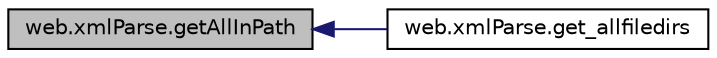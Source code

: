 digraph "web.xmlParse.getAllInPath"
{
  edge [fontname="Helvetica",fontsize="10",labelfontname="Helvetica",labelfontsize="10"];
  node [fontname="Helvetica",fontsize="10",shape=record];
  rankdir="LR";
  Node1 [label="web.xmlParse.getAllInPath",height=0.2,width=0.4,color="black", fillcolor="grey75", style="filled" fontcolor="black"];
  Node1 -> Node2 [dir="back",color="midnightblue",fontsize="10",style="solid",fontname="Helvetica"];
  Node2 [label="web.xmlParse.get_allfiledirs",height=0.2,width=0.4,color="black", fillcolor="white", style="filled",URL="$namespaceweb_1_1xml_parse.html#a3b0e7e3415dfeae62dfbe33053d165e2",tooltip="list all the files and dirs of the path "];
}
